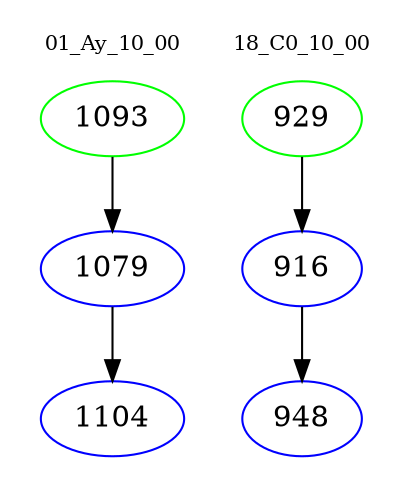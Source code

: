 digraph{
subgraph cluster_0 {
color = white
label = "01_Ay_10_00";
fontsize=10;
T0_1093 [label="1093", color="green"]
T0_1093 -> T0_1079 [color="black"]
T0_1079 [label="1079", color="blue"]
T0_1079 -> T0_1104 [color="black"]
T0_1104 [label="1104", color="blue"]
}
subgraph cluster_1 {
color = white
label = "18_C0_10_00";
fontsize=10;
T1_929 [label="929", color="green"]
T1_929 -> T1_916 [color="black"]
T1_916 [label="916", color="blue"]
T1_916 -> T1_948 [color="black"]
T1_948 [label="948", color="blue"]
}
}
